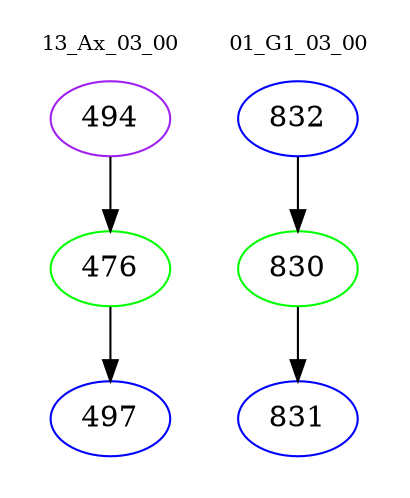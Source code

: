 digraph{
subgraph cluster_0 {
color = white
label = "13_Ax_03_00";
fontsize=10;
T0_494 [label="494", color="purple"]
T0_494 -> T0_476 [color="black"]
T0_476 [label="476", color="green"]
T0_476 -> T0_497 [color="black"]
T0_497 [label="497", color="blue"]
}
subgraph cluster_1 {
color = white
label = "01_G1_03_00";
fontsize=10;
T1_832 [label="832", color="blue"]
T1_832 -> T1_830 [color="black"]
T1_830 [label="830", color="green"]
T1_830 -> T1_831 [color="black"]
T1_831 [label="831", color="blue"]
}
}
